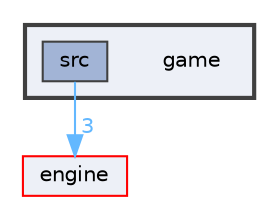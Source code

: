digraph "game"
{
 // LATEX_PDF_SIZE
  bgcolor="transparent";
  edge [fontname=Helvetica,fontsize=10,labelfontname=Helvetica,labelfontsize=10];
  node [fontname=Helvetica,fontsize=10,shape=box,height=0.2,width=0.4];
  compound=true
  subgraph clusterdir_37c6514aeece95293041e34c0f2e0784 {
    graph [ bgcolor="#edf0f7", pencolor="grey25", label="", fontname=Helvetica,fontsize=10 style="filled,bold", URL="dir_37c6514aeece95293041e34c0f2e0784.html",tooltip=""]
    dir_37c6514aeece95293041e34c0f2e0784 [shape=plaintext, label="game"];
  dir_fd1fc52505cfa4c86ecd59c02433df11 [label="src", fillcolor="#a2b4d6", color="grey25", style="filled", URL="dir_fd1fc52505cfa4c86ecd59c02433df11.html",tooltip=""];
  }
  dir_996f45160da62e1a3d7f6046fad68f51 [label="engine", fillcolor="#edf0f7", color="red", style="filled", URL="dir_996f45160da62e1a3d7f6046fad68f51.html",tooltip=""];
  dir_fd1fc52505cfa4c86ecd59c02433df11->dir_996f45160da62e1a3d7f6046fad68f51 [headlabel="3", labeldistance=1.5 headhref="dir_000015_000008.html" href="dir_000015_000008.html" color="steelblue1" fontcolor="steelblue1"];
}
